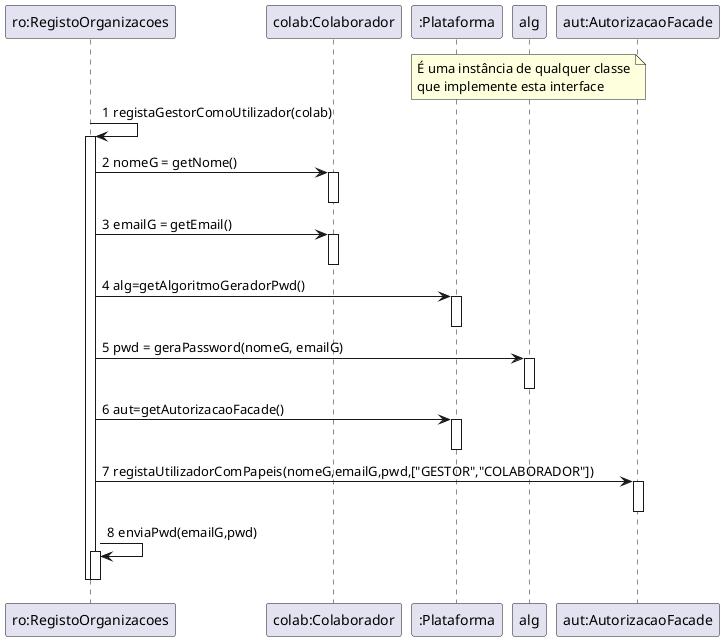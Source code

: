 @startuml
note over alg
É uma instância de qualquer classe
que implemente esta interface
endnote
"ro:RegistoOrganizacoes" -> "ro:RegistoOrganizacoes" : 1 registaGestorComoUtilizador(colab)
activate "ro:RegistoOrganizacoes"
"ro:RegistoOrganizacoes" -> "colab:Colaborador" : 2 nomeG = getNome()
activate "colab:Colaborador"
deactivate "colab:Colaborador"
"ro:RegistoOrganizacoes" -> "colab:Colaborador" : 3 emailG = getEmail()
activate "colab:Colaborador"
deactivate "colab:Colaborador"
"ro:RegistoOrganizacoes" -> ":Plataforma" : 4 alg=getAlgoritmoGeradorPwd()
activate ":Plataforma"
deactivate ":Plataforma"
participant "alg:AlgoritmoGeradorPasswords" as alg <<interface>>
"ro:RegistoOrganizacoes" -> alg : 5 pwd = geraPassword(nomeG, emailG)
activate alg
deactivate alg
"ro:RegistoOrganizacoes" -> ":Plataforma" : 6 aut=getAutorizacaoFacade()
activate ":Plataforma"
deactivate ":Plataforma"
"ro:RegistoOrganizacoes" -> "aut:AutorizacaoFacade" : 7 registaUtilizadorComPapeis(nomeG,emailG,pwd,["GESTOR","COLABORADOR"])
activate "aut:AutorizacaoFacade"
deactivate "aut:AutorizacaoFacade"
"ro:RegistoOrganizacoes" -> "ro:RegistoOrganizacoes" : 8 enviaPwd(emailG,pwd)
activate "ro:RegistoOrganizacoes"
deactivate "ro:RegistoOrganizacoes"
deactivate "ro:RegistoOrganizacoes"
@enduml